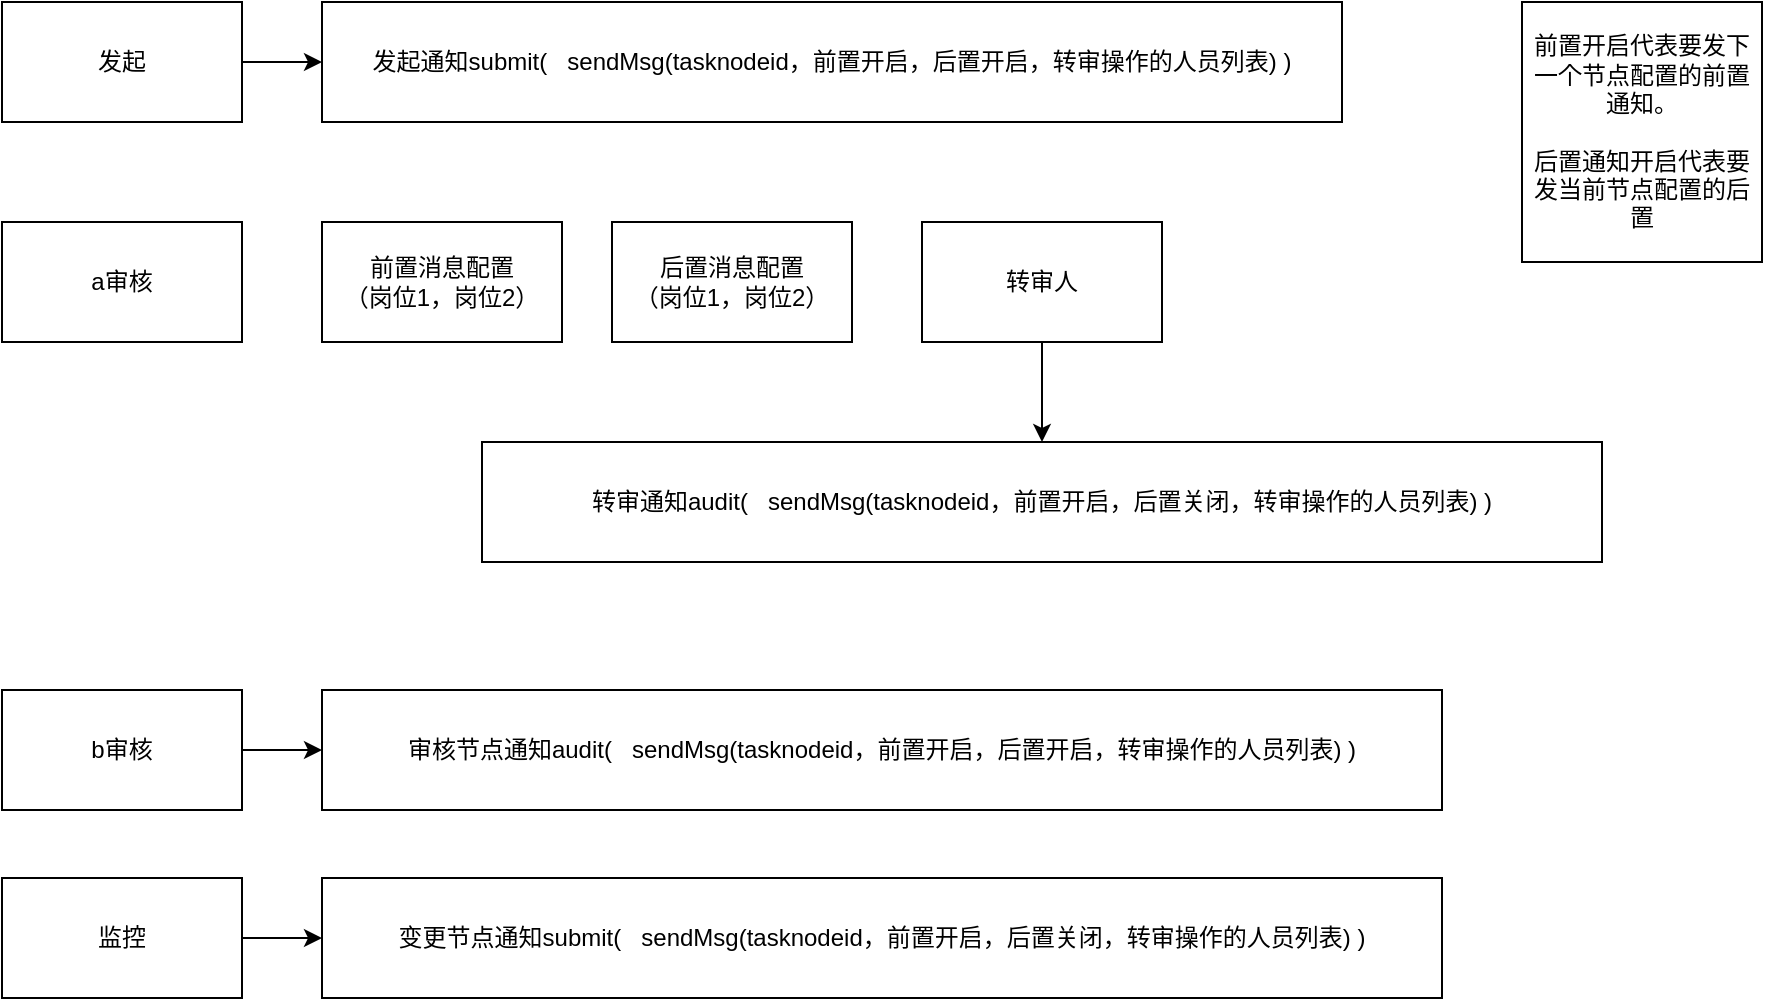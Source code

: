 <mxfile version="20.3.0" type="github">
  <diagram id="RxkzOCKmqFhfmN8--7Fy" name="第 1 页">
    <mxGraphModel dx="1185" dy="635" grid="1" gridSize="10" guides="1" tooltips="1" connect="1" arrows="1" fold="1" page="1" pageScale="1" pageWidth="1169" pageHeight="827" math="0" shadow="0">
      <root>
        <mxCell id="0" />
        <mxCell id="1" parent="0" />
        <mxCell id="d2CZj_9q-rQvelqCD_Vn-1" value="a审核" style="rounded=0;whiteSpace=wrap;html=1;" vertex="1" parent="1">
          <mxGeometry x="160" y="180" width="120" height="60" as="geometry" />
        </mxCell>
        <mxCell id="d2CZj_9q-rQvelqCD_Vn-14" value="" style="edgeStyle=orthogonalEdgeStyle;rounded=0;orthogonalLoop=1;jettySize=auto;html=1;" edge="1" parent="1" source="d2CZj_9q-rQvelqCD_Vn-2" target="d2CZj_9q-rQvelqCD_Vn-11">
          <mxGeometry relative="1" as="geometry" />
        </mxCell>
        <mxCell id="d2CZj_9q-rQvelqCD_Vn-2" value="b审核" style="rounded=0;whiteSpace=wrap;html=1;" vertex="1" parent="1">
          <mxGeometry x="160" y="414" width="120" height="60" as="geometry" />
        </mxCell>
        <mxCell id="d2CZj_9q-rQvelqCD_Vn-15" value="" style="edgeStyle=orthogonalEdgeStyle;rounded=0;orthogonalLoop=1;jettySize=auto;html=1;" edge="1" parent="1" source="d2CZj_9q-rQvelqCD_Vn-3" target="d2CZj_9q-rQvelqCD_Vn-10">
          <mxGeometry relative="1" as="geometry" />
        </mxCell>
        <mxCell id="d2CZj_9q-rQvelqCD_Vn-3" value="监控" style="rounded=0;whiteSpace=wrap;html=1;" vertex="1" parent="1">
          <mxGeometry x="160" y="508" width="120" height="60" as="geometry" />
        </mxCell>
        <mxCell id="d2CZj_9q-rQvelqCD_Vn-16" value="" style="edgeStyle=orthogonalEdgeStyle;rounded=0;orthogonalLoop=1;jettySize=auto;html=1;" edge="1" parent="1" source="d2CZj_9q-rQvelqCD_Vn-4" target="d2CZj_9q-rQvelqCD_Vn-9">
          <mxGeometry relative="1" as="geometry" />
        </mxCell>
        <mxCell id="d2CZj_9q-rQvelqCD_Vn-4" value="发起" style="rounded=0;whiteSpace=wrap;html=1;" vertex="1" parent="1">
          <mxGeometry x="160" y="70" width="120" height="60" as="geometry" />
        </mxCell>
        <mxCell id="d2CZj_9q-rQvelqCD_Vn-5" value="后置消息配置&lt;br&gt;（岗位1，岗位2）" style="rounded=0;whiteSpace=wrap;html=1;" vertex="1" parent="1">
          <mxGeometry x="465" y="180" width="120" height="60" as="geometry" />
        </mxCell>
        <mxCell id="d2CZj_9q-rQvelqCD_Vn-13" value="" style="edgeStyle=orthogonalEdgeStyle;rounded=0;orthogonalLoop=1;jettySize=auto;html=1;" edge="1" parent="1" source="d2CZj_9q-rQvelqCD_Vn-6" target="d2CZj_9q-rQvelqCD_Vn-12">
          <mxGeometry relative="1" as="geometry" />
        </mxCell>
        <mxCell id="d2CZj_9q-rQvelqCD_Vn-6" value="转审人" style="rounded=0;whiteSpace=wrap;html=1;" vertex="1" parent="1">
          <mxGeometry x="620" y="180" width="120" height="60" as="geometry" />
        </mxCell>
        <mxCell id="d2CZj_9q-rQvelqCD_Vn-7" value="前置消息配置&lt;br&gt;（岗位1，岗位2）" style="rounded=0;whiteSpace=wrap;html=1;" vertex="1" parent="1">
          <mxGeometry x="320" y="180" width="120" height="60" as="geometry" />
        </mxCell>
        <mxCell id="d2CZj_9q-rQvelqCD_Vn-9" value="发起通知submit(&amp;nbsp; &amp;nbsp;sendMsg(tasknodeid，前置开启，后置开启，转审操作的人员列表) )" style="rounded=0;whiteSpace=wrap;html=1;" vertex="1" parent="1">
          <mxGeometry x="320" y="70" width="510" height="60" as="geometry" />
        </mxCell>
        <mxCell id="d2CZj_9q-rQvelqCD_Vn-10" value="变更节点通知submit(&amp;nbsp; &amp;nbsp;sendMsg(tasknodeid，前置开启，后置关闭，转审操作的人员列表) )" style="rounded=0;whiteSpace=wrap;html=1;" vertex="1" parent="1">
          <mxGeometry x="320" y="508" width="560" height="60" as="geometry" />
        </mxCell>
        <mxCell id="d2CZj_9q-rQvelqCD_Vn-11" value="审核节点通知audit(&amp;nbsp; &amp;nbsp;sendMsg(tasknodeid，前置开启，后置开启，转审操作的人员列表) )" style="rounded=0;whiteSpace=wrap;html=1;" vertex="1" parent="1">
          <mxGeometry x="320" y="414" width="560" height="60" as="geometry" />
        </mxCell>
        <mxCell id="d2CZj_9q-rQvelqCD_Vn-12" value="转审通知audit(&amp;nbsp; &amp;nbsp;sendMsg(tasknodeid，前置开启，后置关闭，转审操作的人员列表) )" style="rounded=0;whiteSpace=wrap;html=1;" vertex="1" parent="1">
          <mxGeometry x="400" y="290" width="560" height="60" as="geometry" />
        </mxCell>
        <mxCell id="d2CZj_9q-rQvelqCD_Vn-18" value="前置开启代表要发下一个节点配置的前置通知。&lt;br&gt;&lt;br&gt;后置通知开启代表要发当前节点配置的后置" style="rounded=0;whiteSpace=wrap;html=1;" vertex="1" parent="1">
          <mxGeometry x="920" y="70" width="120" height="130" as="geometry" />
        </mxCell>
      </root>
    </mxGraphModel>
  </diagram>
</mxfile>
